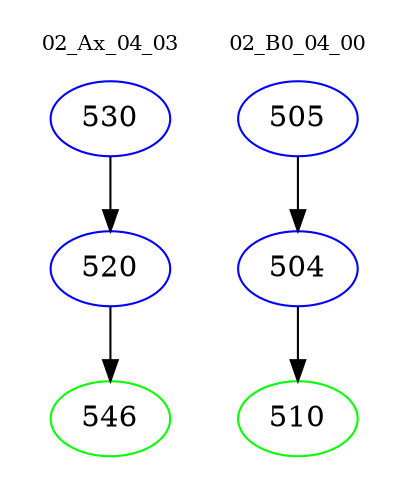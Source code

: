 digraph{
subgraph cluster_0 {
color = white
label = "02_Ax_04_03";
fontsize=10;
T0_530 [label="530", color="blue"]
T0_530 -> T0_520 [color="black"]
T0_520 [label="520", color="blue"]
T0_520 -> T0_546 [color="black"]
T0_546 [label="546", color="green"]
}
subgraph cluster_1 {
color = white
label = "02_B0_04_00";
fontsize=10;
T1_505 [label="505", color="blue"]
T1_505 -> T1_504 [color="black"]
T1_504 [label="504", color="blue"]
T1_504 -> T1_510 [color="black"]
T1_510 [label="510", color="green"]
}
}

